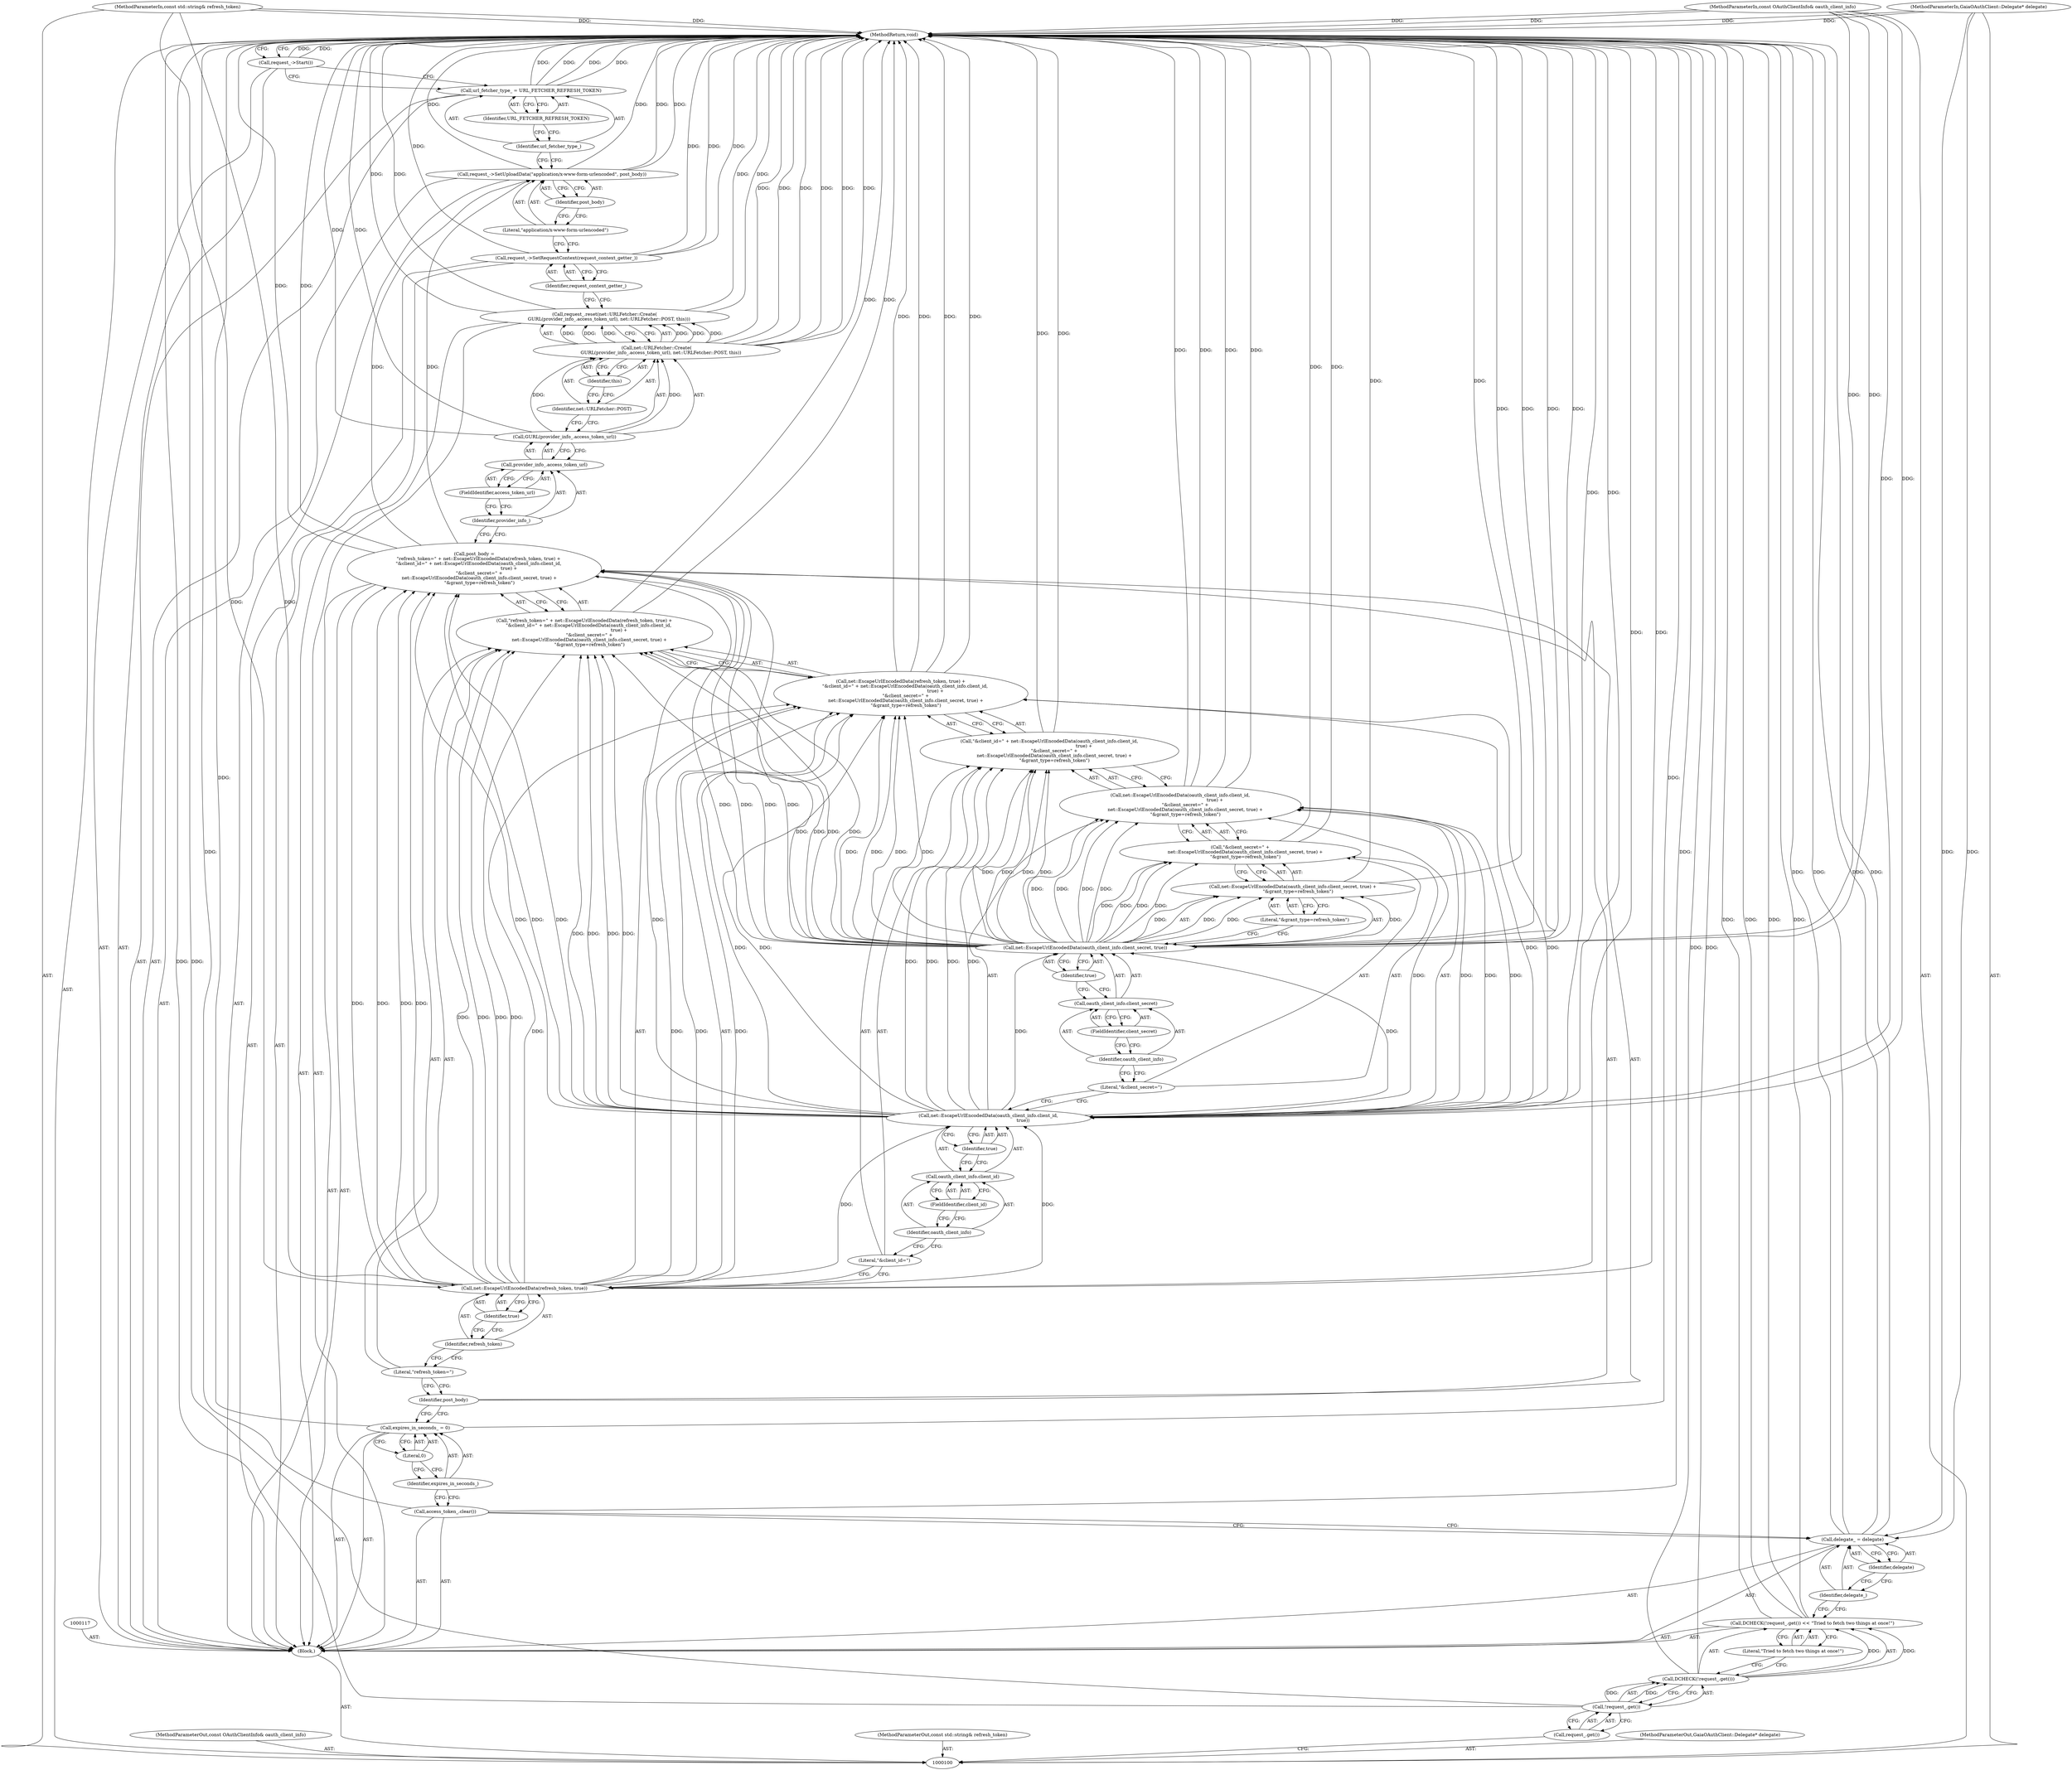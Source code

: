 digraph "0_Chrome_7cf563aba8f4b3bab68e9bfe43824d952241dcf7_3" {
"1000160" [label="(MethodReturn,void)"];
"1000114" [label="(Call,expires_in_seconds_ = 0)"];
"1000115" [label="(Identifier,expires_in_seconds_)"];
"1000116" [label="(Literal,0)"];
"1000118" [label="(Call,post_body =\n      \"refresh_token=\" + net::EscapeUrlEncodedData(refresh_token, true) +\n      \"&client_id=\" + net::EscapeUrlEncodedData(oauth_client_info.client_id,\n                                                true) +\n       \"&client_secret=\" +\n       net::EscapeUrlEncodedData(oauth_client_info.client_secret, true) +\n       \"&grant_type=refresh_token\")"];
"1000119" [label="(Identifier,post_body)"];
"1000122" [label="(Call,net::EscapeUrlEncodedData(refresh_token, true) +\n      \"&client_id=\" + net::EscapeUrlEncodedData(oauth_client_info.client_id,\n                                                true) +\n       \"&client_secret=\" +\n       net::EscapeUrlEncodedData(oauth_client_info.client_secret, true) +\n       \"&grant_type=refresh_token\")"];
"1000123" [label="(Call,net::EscapeUrlEncodedData(refresh_token, true))"];
"1000124" [label="(Identifier,refresh_token)"];
"1000120" [label="(Call,\"refresh_token=\" + net::EscapeUrlEncodedData(refresh_token, true) +\n      \"&client_id=\" + net::EscapeUrlEncodedData(oauth_client_info.client_id,\n                                                true) +\n       \"&client_secret=\" +\n       net::EscapeUrlEncodedData(oauth_client_info.client_secret, true) +\n       \"&grant_type=refresh_token\")"];
"1000121" [label="(Literal,\"refresh_token=\")"];
"1000125" [label="(Identifier,true)"];
"1000128" [label="(Call,net::EscapeUrlEncodedData(oauth_client_info.client_id,\n                                                true) +\n       \"&client_secret=\" +\n       net::EscapeUrlEncodedData(oauth_client_info.client_secret, true) +\n       \"&grant_type=refresh_token\")"];
"1000129" [label="(Call,net::EscapeUrlEncodedData(oauth_client_info.client_id,\n                                                true))"];
"1000130" [label="(Call,oauth_client_info.client_id)"];
"1000131" [label="(Identifier,oauth_client_info)"];
"1000126" [label="(Call,\"&client_id=\" + net::EscapeUrlEncodedData(oauth_client_info.client_id,\n                                                true) +\n       \"&client_secret=\" +\n       net::EscapeUrlEncodedData(oauth_client_info.client_secret, true) +\n       \"&grant_type=refresh_token\")"];
"1000127" [label="(Literal,\"&client_id=\")"];
"1000132" [label="(FieldIdentifier,client_id)"];
"1000133" [label="(Identifier,true)"];
"1000134" [label="(Call,\"&client_secret=\" +\n       net::EscapeUrlEncodedData(oauth_client_info.client_secret, true) +\n       \"&grant_type=refresh_token\")"];
"1000135" [label="(Literal,\"&client_secret=\")"];
"1000138" [label="(Call,oauth_client_info.client_secret)"];
"1000139" [label="(Identifier,oauth_client_info)"];
"1000140" [label="(FieldIdentifier,client_secret)"];
"1000141" [label="(Identifier,true)"];
"1000136" [label="(Call,net::EscapeUrlEncodedData(oauth_client_info.client_secret, true) +\n       \"&grant_type=refresh_token\")"];
"1000137" [label="(Call,net::EscapeUrlEncodedData(oauth_client_info.client_secret, true))"];
"1000142" [label="(Literal,\"&grant_type=refresh_token\")"];
"1000144" [label="(Call,net::URLFetcher::Create(\n      GURL(provider_info_.access_token_url), net::URLFetcher::POST, this))"];
"1000143" [label="(Call,request_.reset(net::URLFetcher::Create(\n      GURL(provider_info_.access_token_url), net::URLFetcher::POST, this)))"];
"1000101" [label="(MethodParameterIn,const OAuthClientInfo& oauth_client_info)"];
"1000296" [label="(MethodParameterOut,const OAuthClientInfo& oauth_client_info)"];
"1000146" [label="(Call,provider_info_.access_token_url)"];
"1000147" [label="(Identifier,provider_info_)"];
"1000148" [label="(FieldIdentifier,access_token_url)"];
"1000149" [label="(Identifier,net::URLFetcher::POST)"];
"1000145" [label="(Call,GURL(provider_info_.access_token_url))"];
"1000150" [label="(Identifier,this)"];
"1000151" [label="(Call,request_->SetRequestContext(request_context_getter_))"];
"1000152" [label="(Identifier,request_context_getter_)"];
"1000154" [label="(Literal,\"application/x-www-form-urlencoded\")"];
"1000153" [label="(Call,request_->SetUploadData(\"application/x-www-form-urlencoded\", post_body))"];
"1000155" [label="(Identifier,post_body)"];
"1000156" [label="(Call,url_fetcher_type_ = URL_FETCHER_REFRESH_TOKEN)"];
"1000157" [label="(Identifier,url_fetcher_type_)"];
"1000158" [label="(Identifier,URL_FETCHER_REFRESH_TOKEN)"];
"1000159" [label="(Call,request_->Start())"];
"1000102" [label="(MethodParameterIn,const std::string& refresh_token)"];
"1000297" [label="(MethodParameterOut,const std::string& refresh_token)"];
"1000103" [label="(MethodParameterIn,GaiaOAuthClient::Delegate* delegate)"];
"1000298" [label="(MethodParameterOut,GaiaOAuthClient::Delegate* delegate)"];
"1000104" [label="(Block,)"];
"1000108" [label="(Call,request_.get())"];
"1000105" [label="(Call,DCHECK(!request_.get()) << \"Tried to fetch two things at once!\")"];
"1000106" [label="(Call,DCHECK(!request_.get()))"];
"1000109" [label="(Literal,\"Tried to fetch two things at once!\")"];
"1000107" [label="(Call,!request_.get())"];
"1000112" [label="(Identifier,delegate)"];
"1000110" [label="(Call,delegate_ = delegate)"];
"1000111" [label="(Identifier,delegate_)"];
"1000113" [label="(Call,access_token_.clear())"];
"1000160" -> "1000100"  [label="AST: "];
"1000160" -> "1000159"  [label="CFG: "];
"1000159" -> "1000160"  [label="DDG: "];
"1000107" -> "1000160"  [label="DDG: "];
"1000156" -> "1000160"  [label="DDG: "];
"1000156" -> "1000160"  [label="DDG: "];
"1000105" -> "1000160"  [label="DDG: "];
"1000105" -> "1000160"  [label="DDG: "];
"1000151" -> "1000160"  [label="DDG: "];
"1000151" -> "1000160"  [label="DDG: "];
"1000114" -> "1000160"  [label="DDG: "];
"1000144" -> "1000160"  [label="DDG: "];
"1000144" -> "1000160"  [label="DDG: "];
"1000144" -> "1000160"  [label="DDG: "];
"1000153" -> "1000160"  [label="DDG: "];
"1000153" -> "1000160"  [label="DDG: "];
"1000145" -> "1000160"  [label="DDG: "];
"1000110" -> "1000160"  [label="DDG: "];
"1000110" -> "1000160"  [label="DDG: "];
"1000123" -> "1000160"  [label="DDG: "];
"1000129" -> "1000160"  [label="DDG: "];
"1000122" -> "1000160"  [label="DDG: "];
"1000122" -> "1000160"  [label="DDG: "];
"1000106" -> "1000160"  [label="DDG: "];
"1000137" -> "1000160"  [label="DDG: "];
"1000137" -> "1000160"  [label="DDG: "];
"1000128" -> "1000160"  [label="DDG: "];
"1000128" -> "1000160"  [label="DDG: "];
"1000143" -> "1000160"  [label="DDG: "];
"1000143" -> "1000160"  [label="DDG: "];
"1000103" -> "1000160"  [label="DDG: "];
"1000102" -> "1000160"  [label="DDG: "];
"1000113" -> "1000160"  [label="DDG: "];
"1000101" -> "1000160"  [label="DDG: "];
"1000118" -> "1000160"  [label="DDG: "];
"1000134" -> "1000160"  [label="DDG: "];
"1000120" -> "1000160"  [label="DDG: "];
"1000126" -> "1000160"  [label="DDG: "];
"1000136" -> "1000160"  [label="DDG: "];
"1000114" -> "1000104"  [label="AST: "];
"1000114" -> "1000116"  [label="CFG: "];
"1000115" -> "1000114"  [label="AST: "];
"1000116" -> "1000114"  [label="AST: "];
"1000119" -> "1000114"  [label="CFG: "];
"1000114" -> "1000160"  [label="DDG: "];
"1000115" -> "1000114"  [label="AST: "];
"1000115" -> "1000113"  [label="CFG: "];
"1000116" -> "1000115"  [label="CFG: "];
"1000116" -> "1000114"  [label="AST: "];
"1000116" -> "1000115"  [label="CFG: "];
"1000114" -> "1000116"  [label="CFG: "];
"1000118" -> "1000104"  [label="AST: "];
"1000118" -> "1000120"  [label="CFG: "];
"1000119" -> "1000118"  [label="AST: "];
"1000120" -> "1000118"  [label="AST: "];
"1000147" -> "1000118"  [label="CFG: "];
"1000118" -> "1000160"  [label="DDG: "];
"1000123" -> "1000118"  [label="DDG: "];
"1000123" -> "1000118"  [label="DDG: "];
"1000129" -> "1000118"  [label="DDG: "];
"1000129" -> "1000118"  [label="DDG: "];
"1000137" -> "1000118"  [label="DDG: "];
"1000137" -> "1000118"  [label="DDG: "];
"1000118" -> "1000153"  [label="DDG: "];
"1000119" -> "1000118"  [label="AST: "];
"1000119" -> "1000114"  [label="CFG: "];
"1000121" -> "1000119"  [label="CFG: "];
"1000122" -> "1000120"  [label="AST: "];
"1000122" -> "1000126"  [label="CFG: "];
"1000123" -> "1000122"  [label="AST: "];
"1000126" -> "1000122"  [label="AST: "];
"1000120" -> "1000122"  [label="CFG: "];
"1000122" -> "1000160"  [label="DDG: "];
"1000122" -> "1000160"  [label="DDG: "];
"1000123" -> "1000122"  [label="DDG: "];
"1000123" -> "1000122"  [label="DDG: "];
"1000129" -> "1000122"  [label="DDG: "];
"1000129" -> "1000122"  [label="DDG: "];
"1000137" -> "1000122"  [label="DDG: "];
"1000137" -> "1000122"  [label="DDG: "];
"1000123" -> "1000122"  [label="AST: "];
"1000123" -> "1000125"  [label="CFG: "];
"1000124" -> "1000123"  [label="AST: "];
"1000125" -> "1000123"  [label="AST: "];
"1000127" -> "1000123"  [label="CFG: "];
"1000123" -> "1000160"  [label="DDG: "];
"1000123" -> "1000118"  [label="DDG: "];
"1000123" -> "1000118"  [label="DDG: "];
"1000123" -> "1000120"  [label="DDG: "];
"1000123" -> "1000120"  [label="DDG: "];
"1000123" -> "1000122"  [label="DDG: "];
"1000123" -> "1000122"  [label="DDG: "];
"1000102" -> "1000123"  [label="DDG: "];
"1000123" -> "1000129"  [label="DDG: "];
"1000124" -> "1000123"  [label="AST: "];
"1000124" -> "1000121"  [label="CFG: "];
"1000125" -> "1000124"  [label="CFG: "];
"1000120" -> "1000118"  [label="AST: "];
"1000120" -> "1000122"  [label="CFG: "];
"1000121" -> "1000120"  [label="AST: "];
"1000122" -> "1000120"  [label="AST: "];
"1000118" -> "1000120"  [label="CFG: "];
"1000120" -> "1000160"  [label="DDG: "];
"1000123" -> "1000120"  [label="DDG: "];
"1000123" -> "1000120"  [label="DDG: "];
"1000129" -> "1000120"  [label="DDG: "];
"1000129" -> "1000120"  [label="DDG: "];
"1000137" -> "1000120"  [label="DDG: "];
"1000137" -> "1000120"  [label="DDG: "];
"1000121" -> "1000120"  [label="AST: "];
"1000121" -> "1000119"  [label="CFG: "];
"1000124" -> "1000121"  [label="CFG: "];
"1000125" -> "1000123"  [label="AST: "];
"1000125" -> "1000124"  [label="CFG: "];
"1000123" -> "1000125"  [label="CFG: "];
"1000128" -> "1000126"  [label="AST: "];
"1000128" -> "1000134"  [label="CFG: "];
"1000129" -> "1000128"  [label="AST: "];
"1000134" -> "1000128"  [label="AST: "];
"1000126" -> "1000128"  [label="CFG: "];
"1000128" -> "1000160"  [label="DDG: "];
"1000128" -> "1000160"  [label="DDG: "];
"1000129" -> "1000128"  [label="DDG: "];
"1000129" -> "1000128"  [label="DDG: "];
"1000137" -> "1000128"  [label="DDG: "];
"1000137" -> "1000128"  [label="DDG: "];
"1000129" -> "1000128"  [label="AST: "];
"1000129" -> "1000133"  [label="CFG: "];
"1000130" -> "1000129"  [label="AST: "];
"1000133" -> "1000129"  [label="AST: "];
"1000135" -> "1000129"  [label="CFG: "];
"1000129" -> "1000160"  [label="DDG: "];
"1000129" -> "1000118"  [label="DDG: "];
"1000129" -> "1000118"  [label="DDG: "];
"1000129" -> "1000120"  [label="DDG: "];
"1000129" -> "1000120"  [label="DDG: "];
"1000129" -> "1000122"  [label="DDG: "];
"1000129" -> "1000122"  [label="DDG: "];
"1000129" -> "1000126"  [label="DDG: "];
"1000129" -> "1000126"  [label="DDG: "];
"1000129" -> "1000128"  [label="DDG: "];
"1000129" -> "1000128"  [label="DDG: "];
"1000101" -> "1000129"  [label="DDG: "];
"1000123" -> "1000129"  [label="DDG: "];
"1000129" -> "1000137"  [label="DDG: "];
"1000130" -> "1000129"  [label="AST: "];
"1000130" -> "1000132"  [label="CFG: "];
"1000131" -> "1000130"  [label="AST: "];
"1000132" -> "1000130"  [label="AST: "];
"1000133" -> "1000130"  [label="CFG: "];
"1000131" -> "1000130"  [label="AST: "];
"1000131" -> "1000127"  [label="CFG: "];
"1000132" -> "1000131"  [label="CFG: "];
"1000126" -> "1000122"  [label="AST: "];
"1000126" -> "1000128"  [label="CFG: "];
"1000127" -> "1000126"  [label="AST: "];
"1000128" -> "1000126"  [label="AST: "];
"1000122" -> "1000126"  [label="CFG: "];
"1000126" -> "1000160"  [label="DDG: "];
"1000129" -> "1000126"  [label="DDG: "];
"1000129" -> "1000126"  [label="DDG: "];
"1000137" -> "1000126"  [label="DDG: "];
"1000137" -> "1000126"  [label="DDG: "];
"1000127" -> "1000126"  [label="AST: "];
"1000127" -> "1000123"  [label="CFG: "];
"1000131" -> "1000127"  [label="CFG: "];
"1000132" -> "1000130"  [label="AST: "];
"1000132" -> "1000131"  [label="CFG: "];
"1000130" -> "1000132"  [label="CFG: "];
"1000133" -> "1000129"  [label="AST: "];
"1000133" -> "1000130"  [label="CFG: "];
"1000129" -> "1000133"  [label="CFG: "];
"1000134" -> "1000128"  [label="AST: "];
"1000134" -> "1000136"  [label="CFG: "];
"1000135" -> "1000134"  [label="AST: "];
"1000136" -> "1000134"  [label="AST: "];
"1000128" -> "1000134"  [label="CFG: "];
"1000134" -> "1000160"  [label="DDG: "];
"1000137" -> "1000134"  [label="DDG: "];
"1000137" -> "1000134"  [label="DDG: "];
"1000135" -> "1000134"  [label="AST: "];
"1000135" -> "1000129"  [label="CFG: "];
"1000139" -> "1000135"  [label="CFG: "];
"1000138" -> "1000137"  [label="AST: "];
"1000138" -> "1000140"  [label="CFG: "];
"1000139" -> "1000138"  [label="AST: "];
"1000140" -> "1000138"  [label="AST: "];
"1000141" -> "1000138"  [label="CFG: "];
"1000139" -> "1000138"  [label="AST: "];
"1000139" -> "1000135"  [label="CFG: "];
"1000140" -> "1000139"  [label="CFG: "];
"1000140" -> "1000138"  [label="AST: "];
"1000140" -> "1000139"  [label="CFG: "];
"1000138" -> "1000140"  [label="CFG: "];
"1000141" -> "1000137"  [label="AST: "];
"1000141" -> "1000138"  [label="CFG: "];
"1000137" -> "1000141"  [label="CFG: "];
"1000136" -> "1000134"  [label="AST: "];
"1000136" -> "1000142"  [label="CFG: "];
"1000137" -> "1000136"  [label="AST: "];
"1000142" -> "1000136"  [label="AST: "];
"1000134" -> "1000136"  [label="CFG: "];
"1000136" -> "1000160"  [label="DDG: "];
"1000137" -> "1000136"  [label="DDG: "];
"1000137" -> "1000136"  [label="DDG: "];
"1000137" -> "1000136"  [label="AST: "];
"1000137" -> "1000141"  [label="CFG: "];
"1000138" -> "1000137"  [label="AST: "];
"1000141" -> "1000137"  [label="AST: "];
"1000142" -> "1000137"  [label="CFG: "];
"1000137" -> "1000160"  [label="DDG: "];
"1000137" -> "1000160"  [label="DDG: "];
"1000137" -> "1000118"  [label="DDG: "];
"1000137" -> "1000118"  [label="DDG: "];
"1000137" -> "1000120"  [label="DDG: "];
"1000137" -> "1000120"  [label="DDG: "];
"1000137" -> "1000122"  [label="DDG: "];
"1000137" -> "1000122"  [label="DDG: "];
"1000137" -> "1000126"  [label="DDG: "];
"1000137" -> "1000126"  [label="DDG: "];
"1000137" -> "1000128"  [label="DDG: "];
"1000137" -> "1000128"  [label="DDG: "];
"1000137" -> "1000134"  [label="DDG: "];
"1000137" -> "1000134"  [label="DDG: "];
"1000137" -> "1000136"  [label="DDG: "];
"1000137" -> "1000136"  [label="DDG: "];
"1000101" -> "1000137"  [label="DDG: "];
"1000129" -> "1000137"  [label="DDG: "];
"1000142" -> "1000136"  [label="AST: "];
"1000142" -> "1000137"  [label="CFG: "];
"1000136" -> "1000142"  [label="CFG: "];
"1000144" -> "1000143"  [label="AST: "];
"1000144" -> "1000150"  [label="CFG: "];
"1000145" -> "1000144"  [label="AST: "];
"1000149" -> "1000144"  [label="AST: "];
"1000150" -> "1000144"  [label="AST: "];
"1000143" -> "1000144"  [label="CFG: "];
"1000144" -> "1000160"  [label="DDG: "];
"1000144" -> "1000160"  [label="DDG: "];
"1000144" -> "1000160"  [label="DDG: "];
"1000144" -> "1000143"  [label="DDG: "];
"1000144" -> "1000143"  [label="DDG: "];
"1000144" -> "1000143"  [label="DDG: "];
"1000145" -> "1000144"  [label="DDG: "];
"1000143" -> "1000104"  [label="AST: "];
"1000143" -> "1000144"  [label="CFG: "];
"1000144" -> "1000143"  [label="AST: "];
"1000152" -> "1000143"  [label="CFG: "];
"1000143" -> "1000160"  [label="DDG: "];
"1000143" -> "1000160"  [label="DDG: "];
"1000144" -> "1000143"  [label="DDG: "];
"1000144" -> "1000143"  [label="DDG: "];
"1000144" -> "1000143"  [label="DDG: "];
"1000101" -> "1000100"  [label="AST: "];
"1000101" -> "1000160"  [label="DDG: "];
"1000101" -> "1000129"  [label="DDG: "];
"1000101" -> "1000137"  [label="DDG: "];
"1000296" -> "1000100"  [label="AST: "];
"1000146" -> "1000145"  [label="AST: "];
"1000146" -> "1000148"  [label="CFG: "];
"1000147" -> "1000146"  [label="AST: "];
"1000148" -> "1000146"  [label="AST: "];
"1000145" -> "1000146"  [label="CFG: "];
"1000147" -> "1000146"  [label="AST: "];
"1000147" -> "1000118"  [label="CFG: "];
"1000148" -> "1000147"  [label="CFG: "];
"1000148" -> "1000146"  [label="AST: "];
"1000148" -> "1000147"  [label="CFG: "];
"1000146" -> "1000148"  [label="CFG: "];
"1000149" -> "1000144"  [label="AST: "];
"1000149" -> "1000145"  [label="CFG: "];
"1000150" -> "1000149"  [label="CFG: "];
"1000145" -> "1000144"  [label="AST: "];
"1000145" -> "1000146"  [label="CFG: "];
"1000146" -> "1000145"  [label="AST: "];
"1000149" -> "1000145"  [label="CFG: "];
"1000145" -> "1000160"  [label="DDG: "];
"1000145" -> "1000144"  [label="DDG: "];
"1000150" -> "1000144"  [label="AST: "];
"1000150" -> "1000149"  [label="CFG: "];
"1000144" -> "1000150"  [label="CFG: "];
"1000151" -> "1000104"  [label="AST: "];
"1000151" -> "1000152"  [label="CFG: "];
"1000152" -> "1000151"  [label="AST: "];
"1000154" -> "1000151"  [label="CFG: "];
"1000151" -> "1000160"  [label="DDG: "];
"1000151" -> "1000160"  [label="DDG: "];
"1000152" -> "1000151"  [label="AST: "];
"1000152" -> "1000143"  [label="CFG: "];
"1000151" -> "1000152"  [label="CFG: "];
"1000154" -> "1000153"  [label="AST: "];
"1000154" -> "1000151"  [label="CFG: "];
"1000155" -> "1000154"  [label="CFG: "];
"1000153" -> "1000104"  [label="AST: "];
"1000153" -> "1000155"  [label="CFG: "];
"1000154" -> "1000153"  [label="AST: "];
"1000155" -> "1000153"  [label="AST: "];
"1000157" -> "1000153"  [label="CFG: "];
"1000153" -> "1000160"  [label="DDG: "];
"1000153" -> "1000160"  [label="DDG: "];
"1000118" -> "1000153"  [label="DDG: "];
"1000155" -> "1000153"  [label="AST: "];
"1000155" -> "1000154"  [label="CFG: "];
"1000153" -> "1000155"  [label="CFG: "];
"1000156" -> "1000104"  [label="AST: "];
"1000156" -> "1000158"  [label="CFG: "];
"1000157" -> "1000156"  [label="AST: "];
"1000158" -> "1000156"  [label="AST: "];
"1000159" -> "1000156"  [label="CFG: "];
"1000156" -> "1000160"  [label="DDG: "];
"1000156" -> "1000160"  [label="DDG: "];
"1000157" -> "1000156"  [label="AST: "];
"1000157" -> "1000153"  [label="CFG: "];
"1000158" -> "1000157"  [label="CFG: "];
"1000158" -> "1000156"  [label="AST: "];
"1000158" -> "1000157"  [label="CFG: "];
"1000156" -> "1000158"  [label="CFG: "];
"1000159" -> "1000104"  [label="AST: "];
"1000159" -> "1000156"  [label="CFG: "];
"1000160" -> "1000159"  [label="CFG: "];
"1000159" -> "1000160"  [label="DDG: "];
"1000102" -> "1000100"  [label="AST: "];
"1000102" -> "1000160"  [label="DDG: "];
"1000102" -> "1000123"  [label="DDG: "];
"1000297" -> "1000100"  [label="AST: "];
"1000103" -> "1000100"  [label="AST: "];
"1000103" -> "1000160"  [label="DDG: "];
"1000103" -> "1000110"  [label="DDG: "];
"1000298" -> "1000100"  [label="AST: "];
"1000104" -> "1000100"  [label="AST: "];
"1000105" -> "1000104"  [label="AST: "];
"1000110" -> "1000104"  [label="AST: "];
"1000113" -> "1000104"  [label="AST: "];
"1000114" -> "1000104"  [label="AST: "];
"1000117" -> "1000104"  [label="AST: "];
"1000118" -> "1000104"  [label="AST: "];
"1000143" -> "1000104"  [label="AST: "];
"1000151" -> "1000104"  [label="AST: "];
"1000153" -> "1000104"  [label="AST: "];
"1000156" -> "1000104"  [label="AST: "];
"1000159" -> "1000104"  [label="AST: "];
"1000108" -> "1000107"  [label="AST: "];
"1000108" -> "1000100"  [label="CFG: "];
"1000107" -> "1000108"  [label="CFG: "];
"1000105" -> "1000104"  [label="AST: "];
"1000105" -> "1000109"  [label="CFG: "];
"1000106" -> "1000105"  [label="AST: "];
"1000109" -> "1000105"  [label="AST: "];
"1000111" -> "1000105"  [label="CFG: "];
"1000105" -> "1000160"  [label="DDG: "];
"1000105" -> "1000160"  [label="DDG: "];
"1000106" -> "1000105"  [label="DDG: "];
"1000106" -> "1000105"  [label="AST: "];
"1000106" -> "1000107"  [label="CFG: "];
"1000107" -> "1000106"  [label="AST: "];
"1000109" -> "1000106"  [label="CFG: "];
"1000106" -> "1000160"  [label="DDG: "];
"1000106" -> "1000105"  [label="DDG: "];
"1000107" -> "1000106"  [label="DDG: "];
"1000109" -> "1000105"  [label="AST: "];
"1000109" -> "1000106"  [label="CFG: "];
"1000105" -> "1000109"  [label="CFG: "];
"1000107" -> "1000106"  [label="AST: "];
"1000107" -> "1000108"  [label="CFG: "];
"1000108" -> "1000107"  [label="AST: "];
"1000106" -> "1000107"  [label="CFG: "];
"1000107" -> "1000160"  [label="DDG: "];
"1000107" -> "1000106"  [label="DDG: "];
"1000112" -> "1000110"  [label="AST: "];
"1000112" -> "1000111"  [label="CFG: "];
"1000110" -> "1000112"  [label="CFG: "];
"1000110" -> "1000104"  [label="AST: "];
"1000110" -> "1000112"  [label="CFG: "];
"1000111" -> "1000110"  [label="AST: "];
"1000112" -> "1000110"  [label="AST: "];
"1000113" -> "1000110"  [label="CFG: "];
"1000110" -> "1000160"  [label="DDG: "];
"1000110" -> "1000160"  [label="DDG: "];
"1000103" -> "1000110"  [label="DDG: "];
"1000111" -> "1000110"  [label="AST: "];
"1000111" -> "1000105"  [label="CFG: "];
"1000112" -> "1000111"  [label="CFG: "];
"1000113" -> "1000104"  [label="AST: "];
"1000113" -> "1000110"  [label="CFG: "];
"1000115" -> "1000113"  [label="CFG: "];
"1000113" -> "1000160"  [label="DDG: "];
}
